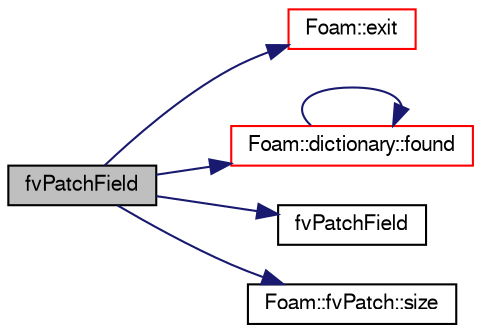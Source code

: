 digraph "fvPatchField"
{
  bgcolor="transparent";
  edge [fontname="FreeSans",fontsize="10",labelfontname="FreeSans",labelfontsize="10"];
  node [fontname="FreeSans",fontsize="10",shape=record];
  rankdir="LR";
  Node10 [label="fvPatchField",height=0.2,width=0.4,color="black", fillcolor="grey75", style="filled", fontcolor="black"];
  Node10 -> Node11 [color="midnightblue",fontsize="10",style="solid",fontname="FreeSans"];
  Node11 [label="Foam::exit",height=0.2,width=0.4,color="red",URL="$a21124.html#a06ca7250d8e89caf05243ec094843642"];
  Node10 -> Node58 [color="midnightblue",fontsize="10",style="solid",fontname="FreeSans"];
  Node58 [label="Foam::dictionary::found",height=0.2,width=0.4,color="red",URL="$a26014.html#adcd3d5d43253006ef145e56b43025d28",tooltip="Search dictionary for given keyword. "];
  Node58 -> Node58 [color="midnightblue",fontsize="10",style="solid",fontname="FreeSans"];
  Node10 -> Node60 [color="midnightblue",fontsize="10",style="solid",fontname="FreeSans"];
  Node60 [label="fvPatchField",height=0.2,width=0.4,color="black",URL="$a22354.html#af9f99709a1cb4854ac4bd4ea8b02f83c",tooltip="Construct from patch and internal field. "];
  Node10 -> Node61 [color="midnightblue",fontsize="10",style="solid",fontname="FreeSans"];
  Node61 [label="Foam::fvPatch::size",height=0.2,width=0.4,color="black",URL="$a22870.html#a03bc1200aac252c4d3e18657d700b71c",tooltip="Return size. "];
}
